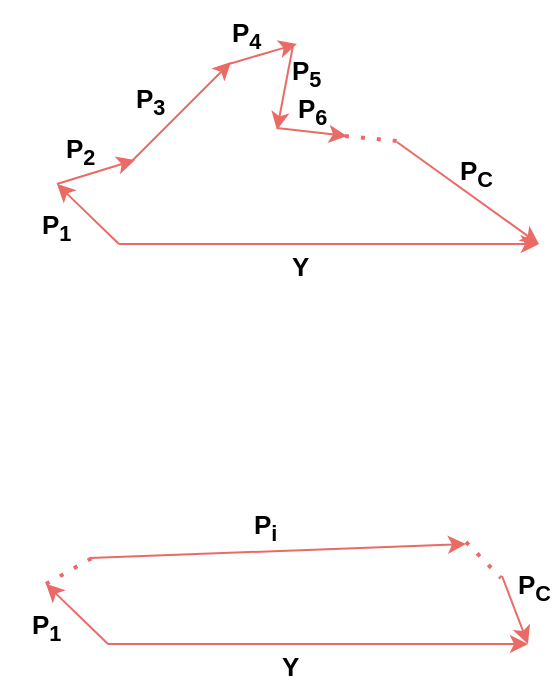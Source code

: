 <mxfile version="20.5.3" type="github">
  <diagram id="WfuZ3mFmaZbnHHpjd7_A" name="第 1 页">
    <mxGraphModel dx="1442" dy="778" grid="0" gridSize="10" guides="1" tooltips="1" connect="1" arrows="1" fold="1" page="1" pageScale="1" pageWidth="827" pageHeight="1169" math="0" shadow="0">
      <root>
        <mxCell id="0" />
        <mxCell id="1" parent="0" />
        <mxCell id="Mz-O9ERdwm8rpj6mgalD-1" value="" style="endArrow=classic;html=1;strokeColor=#EA6B66;curved=1;" edge="1" parent="1">
          <mxGeometry width="50" height="50" relative="1" as="geometry">
            <mxPoint x="334.47" y="222" as="sourcePoint" />
            <mxPoint x="544.47" y="222" as="targetPoint" />
          </mxGeometry>
        </mxCell>
        <mxCell id="Mz-O9ERdwm8rpj6mgalD-2" value="" style="endArrow=classic;html=1;rounded=0;strokeWidth=1;strokeColor=none;" edge="1" parent="1">
          <mxGeometry width="50" height="50" relative="1" as="geometry">
            <mxPoint x="335.47" y="223" as="sourcePoint" />
            <mxPoint x="287.47" y="169" as="targetPoint" />
          </mxGeometry>
        </mxCell>
        <mxCell id="Mz-O9ERdwm8rpj6mgalD-3" value="" style="endArrow=classic;html=1;rounded=0;strokeColor=#EA6B66;" edge="1" parent="1">
          <mxGeometry width="50" height="50" relative="1" as="geometry">
            <mxPoint x="334.47" y="222" as="sourcePoint" />
            <mxPoint x="303.47" y="192" as="targetPoint" />
          </mxGeometry>
        </mxCell>
        <mxCell id="Mz-O9ERdwm8rpj6mgalD-4" value="" style="endArrow=classic;html=1;rounded=1;startArrow=none;startFill=0;strokeColor=#EA6B66;" edge="1" parent="1">
          <mxGeometry width="50" height="50" relative="1" as="geometry">
            <mxPoint x="303.47" y="192" as="sourcePoint" />
            <mxPoint x="342.47" y="180" as="targetPoint" />
          </mxGeometry>
        </mxCell>
        <mxCell id="Mz-O9ERdwm8rpj6mgalD-5" value="" style="endArrow=classic;html=1;rounded=0;strokeColor=#EA6B66;strokeWidth=1;" edge="1" parent="1">
          <mxGeometry width="50" height="50" relative="1" as="geometry">
            <mxPoint x="340.47" y="181" as="sourcePoint" />
            <mxPoint x="390.47" y="131" as="targetPoint" />
          </mxGeometry>
        </mxCell>
        <mxCell id="Mz-O9ERdwm8rpj6mgalD-6" value="" style="endArrow=classic;html=1;rounded=1;strokeColor=#EA6B66;strokeWidth=1;" edge="1" parent="1">
          <mxGeometry width="50" height="50" relative="1" as="geometry">
            <mxPoint x="389.47" y="132" as="sourcePoint" />
            <mxPoint x="423.47" y="122" as="targetPoint" />
          </mxGeometry>
        </mxCell>
        <mxCell id="Mz-O9ERdwm8rpj6mgalD-7" value="" style="endArrow=classic;html=1;rounded=1;strokeColor=#EA6B66;strokeWidth=1;" edge="1" parent="1">
          <mxGeometry width="50" height="50" relative="1" as="geometry">
            <mxPoint x="421.47" y="123" as="sourcePoint" />
            <mxPoint x="413.47" y="165" as="targetPoint" />
          </mxGeometry>
        </mxCell>
        <mxCell id="Mz-O9ERdwm8rpj6mgalD-8" value="" style="endArrow=classic;html=1;rounded=1;strokeColor=#EA6B66;strokeWidth=1;" edge="1" parent="1">
          <mxGeometry width="50" height="50" relative="1" as="geometry">
            <mxPoint x="413.47" y="164" as="sourcePoint" />
            <mxPoint x="448.47" y="168" as="targetPoint" />
          </mxGeometry>
        </mxCell>
        <mxCell id="Mz-O9ERdwm8rpj6mgalD-9" value="" style="endArrow=none;dashed=1;html=1;dashPattern=1 3;strokeWidth=2;rounded=1;strokeColor=#EA6B66;" edge="1" parent="1">
          <mxGeometry width="50" height="50" relative="1" as="geometry">
            <mxPoint x="447.47" y="168" as="sourcePoint" />
            <mxPoint x="478.47" y="171" as="targetPoint" />
          </mxGeometry>
        </mxCell>
        <mxCell id="Mz-O9ERdwm8rpj6mgalD-10" value="" style="endArrow=classic;html=1;rounded=1;strokeColor=#EA6B66;strokeWidth=1;" edge="1" parent="1">
          <mxGeometry width="50" height="50" relative="1" as="geometry">
            <mxPoint x="473.47" y="171" as="sourcePoint" />
            <mxPoint x="544.47" y="222" as="targetPoint" />
          </mxGeometry>
        </mxCell>
        <mxCell id="Mz-O9ERdwm8rpj6mgalD-23" value="&lt;h1 style=&quot;font-size: 13px;&quot;&gt;P&lt;sub style=&quot;&quot;&gt;1&lt;/sub&gt;&lt;/h1&gt;" style="text;html=1;strokeColor=none;fillColor=none;spacing=5;spacingTop=-20;whiteSpace=wrap;overflow=hidden;rounded=0;align=left;" vertex="1" parent="1">
          <mxGeometry x="291.47" y="206" width="25" height="17" as="geometry" />
        </mxCell>
        <mxCell id="Mz-O9ERdwm8rpj6mgalD-24" value="&lt;h1 style=&quot;font-size: 13px;&quot;&gt;P&lt;sub style=&quot;&quot;&gt;2&lt;/sub&gt;&lt;/h1&gt;" style="text;html=1;strokeColor=none;fillColor=none;spacing=5;spacingTop=-20;whiteSpace=wrap;overflow=hidden;rounded=0;align=left;" vertex="1" parent="1">
          <mxGeometry x="303.47" y="168" width="25" height="17" as="geometry" />
        </mxCell>
        <mxCell id="Mz-O9ERdwm8rpj6mgalD-29" value="&lt;h1 style=&quot;font-size: 13px;&quot;&gt;P&lt;sub style=&quot;&quot;&gt;3&lt;/sub&gt;&lt;/h1&gt;" style="text;html=1;strokeColor=none;fillColor=none;spacing=5;spacingTop=-20;whiteSpace=wrap;overflow=hidden;rounded=0;align=left;" vertex="1" parent="1">
          <mxGeometry x="338.47" y="143" width="25" height="17" as="geometry" />
        </mxCell>
        <mxCell id="Mz-O9ERdwm8rpj6mgalD-30" value="&lt;h1 style=&quot;font-size: 13px;&quot;&gt;P&lt;sub style=&quot;&quot;&gt;4&lt;/sub&gt;&lt;/h1&gt;" style="text;html=1;strokeColor=none;fillColor=none;spacing=5;spacingTop=-20;whiteSpace=wrap;overflow=hidden;rounded=0;align=left;" vertex="1" parent="1">
          <mxGeometry x="386.47" y="110" width="25" height="17" as="geometry" />
        </mxCell>
        <mxCell id="Mz-O9ERdwm8rpj6mgalD-31" value="&lt;h1 style=&quot;font-size: 13px;&quot;&gt;P&lt;sub style=&quot;&quot;&gt;5&lt;/sub&gt;&lt;/h1&gt;" style="text;html=1;strokeColor=none;fillColor=none;spacing=5;spacingTop=-20;whiteSpace=wrap;overflow=hidden;rounded=0;align=left;" vertex="1" parent="1">
          <mxGeometry x="416.47" y="129" width="25" height="17" as="geometry" />
        </mxCell>
        <mxCell id="Mz-O9ERdwm8rpj6mgalD-32" value="&lt;h1 style=&quot;font-size: 13px;&quot;&gt;P&lt;sub style=&quot;&quot;&gt;6&lt;/sub&gt;&lt;/h1&gt;" style="text;html=1;strokeColor=none;fillColor=none;spacing=5;spacingTop=-20;whiteSpace=wrap;overflow=hidden;rounded=0;align=left;" vertex="1" parent="1">
          <mxGeometry x="419.47" y="148" width="25" height="17" as="geometry" />
        </mxCell>
        <mxCell id="Mz-O9ERdwm8rpj6mgalD-33" value="&lt;h1 style=&quot;font-size: 13px;&quot;&gt;P&lt;sub style=&quot;&quot;&gt;C&lt;/sub&gt;&lt;/h1&gt;" style="text;html=1;strokeColor=none;fillColor=none;spacing=5;spacingTop=-20;whiteSpace=wrap;overflow=hidden;rounded=0;align=left;" vertex="1" parent="1">
          <mxGeometry x="500.47" y="179" width="25" height="17" as="geometry" />
        </mxCell>
        <mxCell id="Mz-O9ERdwm8rpj6mgalD-34" value="&lt;h1 style=&quot;font-size: 13px;&quot;&gt;Y&lt;/h1&gt;" style="text;html=1;strokeColor=none;fillColor=none;spacing=5;spacingTop=-20;whiteSpace=wrap;overflow=hidden;rounded=0;align=left;" vertex="1" parent="1">
          <mxGeometry x="416.47" y="226.78" width="17" height="14" as="geometry" />
        </mxCell>
        <mxCell id="Mz-O9ERdwm8rpj6mgalD-35" value="" style="endArrow=classic;html=1;strokeColor=#EA6B66;curved=1;" edge="1" parent="1">
          <mxGeometry width="50" height="50" relative="1" as="geometry">
            <mxPoint x="329.0" y="422" as="sourcePoint" />
            <mxPoint x="539.0" y="422" as="targetPoint" />
          </mxGeometry>
        </mxCell>
        <mxCell id="Mz-O9ERdwm8rpj6mgalD-36" value="" style="endArrow=classic;html=1;rounded=0;strokeWidth=1;strokeColor=none;" edge="1" parent="1">
          <mxGeometry width="50" height="50" relative="1" as="geometry">
            <mxPoint x="330" y="423.0" as="sourcePoint" />
            <mxPoint x="282" y="369.0" as="targetPoint" />
          </mxGeometry>
        </mxCell>
        <mxCell id="Mz-O9ERdwm8rpj6mgalD-37" value="" style="endArrow=classic;html=1;rounded=0;strokeColor=#EA6B66;" edge="1" parent="1">
          <mxGeometry width="50" height="50" relative="1" as="geometry">
            <mxPoint x="329.0" y="422" as="sourcePoint" />
            <mxPoint x="298" y="392" as="targetPoint" />
          </mxGeometry>
        </mxCell>
        <mxCell id="Mz-O9ERdwm8rpj6mgalD-43" value="" style="endArrow=none;dashed=1;html=1;dashPattern=1 3;strokeWidth=2;rounded=1;strokeColor=#EA6B66;" edge="1" parent="1">
          <mxGeometry width="50" height="50" relative="1" as="geometry">
            <mxPoint x="508" y="371" as="sourcePoint" />
            <mxPoint x="525.47" y="389" as="targetPoint" />
          </mxGeometry>
        </mxCell>
        <mxCell id="Mz-O9ERdwm8rpj6mgalD-44" value="" style="endArrow=classic;html=1;rounded=1;strokeColor=#EA6B66;strokeWidth=1;" edge="1" parent="1">
          <mxGeometry width="50" height="50" relative="1" as="geometry">
            <mxPoint x="526" y="388" as="sourcePoint" />
            <mxPoint x="539.0" y="422" as="targetPoint" />
          </mxGeometry>
        </mxCell>
        <mxCell id="Mz-O9ERdwm8rpj6mgalD-45" value="&lt;h1 style=&quot;font-size: 13px;&quot;&gt;P&lt;sub style=&quot;&quot;&gt;1&lt;/sub&gt;&lt;/h1&gt;" style="text;html=1;strokeColor=none;fillColor=none;spacing=5;spacingTop=-20;whiteSpace=wrap;overflow=hidden;rounded=0;align=left;" vertex="1" parent="1">
          <mxGeometry x="286" y="406" width="25" height="17" as="geometry" />
        </mxCell>
        <mxCell id="Mz-O9ERdwm8rpj6mgalD-51" value="&lt;h1 style=&quot;font-size: 13px;&quot;&gt;P&lt;sub style=&quot;&quot;&gt;C&lt;/sub&gt;&lt;/h1&gt;" style="text;html=1;strokeColor=none;fillColor=none;spacing=5;spacingTop=-20;whiteSpace=wrap;overflow=hidden;rounded=0;align=left;" vertex="1" parent="1">
          <mxGeometry x="529" y="386" width="25" height="17" as="geometry" />
        </mxCell>
        <mxCell id="Mz-O9ERdwm8rpj6mgalD-52" value="&lt;h1 style=&quot;font-size: 13px;&quot;&gt;Y&lt;/h1&gt;" style="text;html=1;strokeColor=none;fillColor=none;spacing=5;spacingTop=-20;whiteSpace=wrap;overflow=hidden;rounded=0;align=left;" vertex="1" parent="1">
          <mxGeometry x="411" y="426.78" width="17" height="14" as="geometry" />
        </mxCell>
        <mxCell id="Mz-O9ERdwm8rpj6mgalD-53" value="" style="endArrow=none;dashed=1;html=1;dashPattern=1 3;strokeWidth=2;rounded=1;strokeColor=#EA6B66;" edge="1" parent="1">
          <mxGeometry width="50" height="50" relative="1" as="geometry">
            <mxPoint x="298" y="392" as="sourcePoint" />
            <mxPoint x="321" y="379" as="targetPoint" />
          </mxGeometry>
        </mxCell>
        <mxCell id="Mz-O9ERdwm8rpj6mgalD-54" value="" style="endArrow=classic;html=1;strokeColor=#EA6B66;curved=1;" edge="1" parent="1">
          <mxGeometry width="50" height="50" relative="1" as="geometry">
            <mxPoint x="319.97" y="379" as="sourcePoint" />
            <mxPoint x="508" y="372" as="targetPoint" />
          </mxGeometry>
        </mxCell>
        <mxCell id="Mz-O9ERdwm8rpj6mgalD-56" value="&lt;h1 style=&quot;font-size: 13px;&quot;&gt;P&lt;sub style=&quot;&quot;&gt;i&lt;/sub&gt;&lt;/h1&gt;" style="text;html=1;strokeColor=none;fillColor=none;spacing=5;spacingTop=-20;whiteSpace=wrap;overflow=hidden;rounded=0;align=left;" vertex="1" parent="1">
          <mxGeometry x="397" y="356" width="25" height="17" as="geometry" />
        </mxCell>
      </root>
    </mxGraphModel>
  </diagram>
</mxfile>
